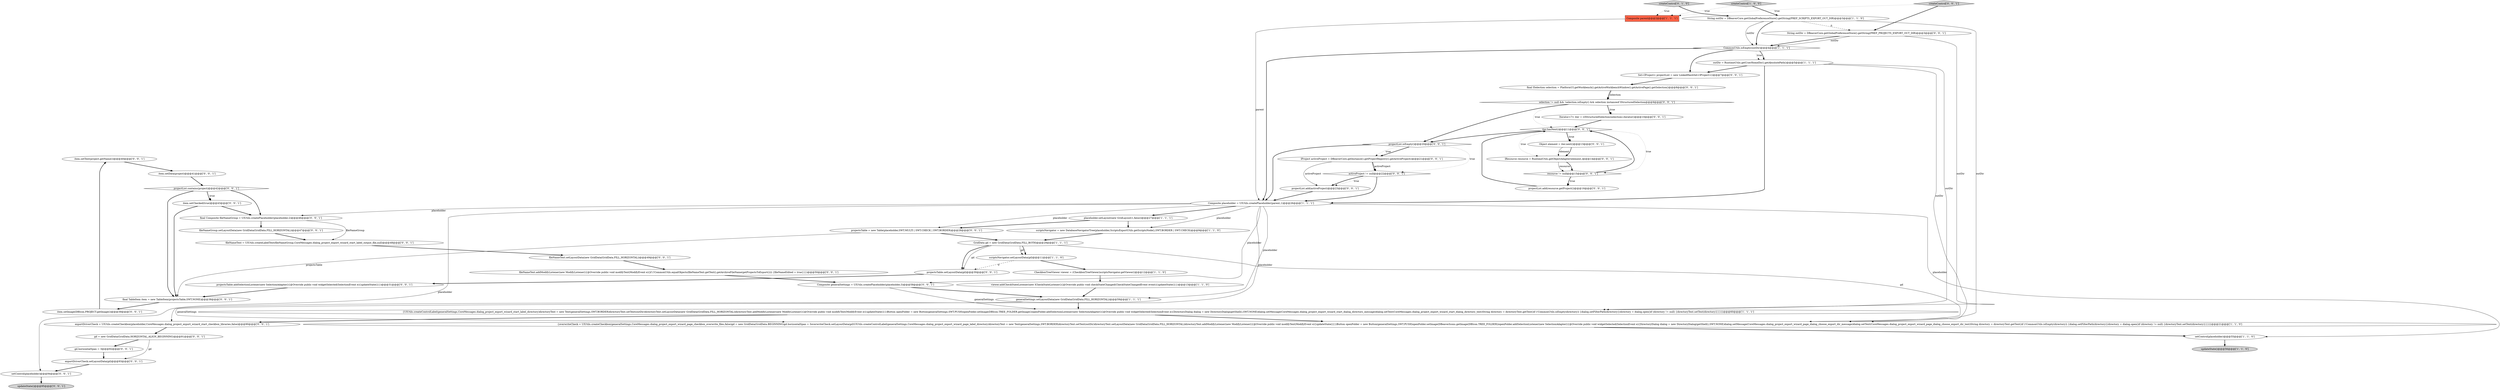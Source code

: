 digraph {
27 [style = filled, label = "item.setText(project.getName())@@@40@@@['0', '0', '1']", fillcolor = white, shape = ellipse image = "AAA0AAABBB3BBB"];
10 [style = filled, label = "{overwriteCheck = UIUtils.createCheckbox(generalSettings,CoreMessages.dialog_project_export_wizard_page_checkbox_overwrite_files,false)gd = new GridData(GridData.BEGINNING)gd.horizontalSpan = 3overwriteCheck.setLayoutData(gd)UIUtils.createControlLabel(generalSettings,CoreMessages.dialog_project_export_wizard_page_label_directory)directoryText = new Text(generalSettings,SWT.BORDER)directoryText.setText(outDir)directoryText.setLayoutData(new GridData(GridData.FILL_HORIZONTAL))directoryText.addModifyListener(new ModifyListener(){@Override public void modifyText(ModifyEvent e){updateState()}})Button openFolder = new Button(generalSettings,SWT.PUSH)openFolder.setImage(DBeaverIcons.getImage(DBIcon.TREE_FOLDER))openFolder.addSelectionListener(new SelectionAdapter(){@Override public void widgetSelected(SelectionEvent e){DirectoryDialog dialog = new DirectoryDialog(getShell(),SWT.NONE)dialog.setMessage(CoreMessages.dialog_project_export_wizard_page_dialog_choose_export_dir_message)dialog.setText(CoreMessages.dialog_project_export_wizard_page_dialog_choose_export_dir_text)String directory = directoryText.getText()if (!CommonUtils.isEmpty(directory)) {dialog.setFilterPath(directory)}directory = dialog.open()if (directory != null) {directoryText.setText(directory)}}})}@@@21@@@['1', '1', '0']", fillcolor = white, shape = ellipse image = "AAA0AAABBB1BBB"];
14 [style = filled, label = "viewer.addCheckStateListener(new ICheckStateListener(){@Override public void checkStateChanged(CheckStateChangedEvent event){updateState()}})@@@13@@@['1', '1', '0']", fillcolor = white, shape = ellipse image = "AAA0AAABBB1BBB"];
34 [style = filled, label = "createControl['0', '0', '1']", fillcolor = lightgray, shape = diamond image = "AAA0AAABBB3BBB"];
47 [style = filled, label = "item.setChecked(true)@@@43@@@['0', '0', '1']", fillcolor = white, shape = ellipse image = "AAA0AAABBB3BBB"];
35 [style = filled, label = "fileNameGroup.setLayoutData(new GridData(GridData.FILL_HORIZONTAL))@@@47@@@['0', '0', '1']", fillcolor = white, shape = ellipse image = "AAA0AAABBB3BBB"];
11 [style = filled, label = "String outDir = DBeaverCore.getGlobalPreferenceStore().getString(PREF_SCRIPTS_EXPORT_OUT_DIR)@@@3@@@['1', '1', '0']", fillcolor = white, shape = ellipse image = "AAA0AAABBB1BBB"];
20 [style = filled, label = "IProject activeProject = DBeaverCore.getInstance().getProjectRegistry().getActiveProject()@@@21@@@['0', '0', '1']", fillcolor = white, shape = ellipse image = "AAA0AAABBB3BBB"];
17 [style = filled, label = "createControl['0', '1', '0']", fillcolor = lightgray, shape = diamond image = "AAA0AAABBB2BBB"];
5 [style = filled, label = "scriptsNavigator = new DatabaseNavigatorTree(placeholder,ScriptsExportUtils.getScriptsNode(),SWT.BORDER | SWT.CHECK)@@@9@@@['1', '1', '0']", fillcolor = white, shape = ellipse image = "AAA0AAABBB1BBB"];
19 [style = filled, label = "projectList.add(resource.getProject())@@@16@@@['0', '0', '1']", fillcolor = white, shape = ellipse image = "AAA0AAABBB3BBB"];
49 [style = filled, label = "item.setImage(DBIcon.PROJECT.getImage())@@@39@@@['0', '0', '1']", fillcolor = white, shape = ellipse image = "AAA0AAABBB3BBB"];
6 [style = filled, label = "scriptsNavigator.setLayoutData(gd)@@@11@@@['1', '1', '0']", fillcolor = white, shape = ellipse image = "AAA0AAABBB1BBB"];
40 [style = filled, label = "updateState()@@@95@@@['0', '0', '1']", fillcolor = lightgray, shape = ellipse image = "AAA0AAABBB3BBB"];
44 [style = filled, label = "fileNameText.setLayoutData(new GridData(GridData.FILL_HORIZONTAL))@@@49@@@['0', '0', '1']", fillcolor = white, shape = ellipse image = "AAA0AAABBB3BBB"];
7 [style = filled, label = "CommonUtils.isEmpty(outDir)@@@4@@@['1', '1', '1']", fillcolor = white, shape = diamond image = "AAA0AAABBB1BBB"];
46 [style = filled, label = "projectList.contains(project)@@@42@@@['0', '0', '1']", fillcolor = white, shape = diamond image = "AAA0AAABBB3BBB"];
26 [style = filled, label = "projectsTable.addSelectionListener(new SelectionAdapter(){@Override public void widgetSelected(SelectionEvent e){updateState()}})@@@31@@@['0', '0', '1']", fillcolor = white, shape = ellipse image = "AAA0AAABBB3BBB"];
48 [style = filled, label = "fileNameText.addModifyListener(new ModifyListener(){@Override public void modifyText(ModifyEvent e){if (!CommonUtils.equalObjects(fileNameText.getText(),getArchiveFileName(getProjectsToExport()))) {fileNameEdited = true}}})@@@50@@@['0', '0', '1']", fillcolor = white, shape = ellipse image = "AAA0AAABBB3BBB"];
23 [style = filled, label = "IResource resource = RuntimeUtils.getObjectAdapter(element,)@@@14@@@['0', '0', '1']", fillcolor = white, shape = ellipse image = "AAA0AAABBB3BBB"];
18 [style = filled, label = "exportDriverCheck.setLayoutData(gd)@@@93@@@['0', '0', '1']", fillcolor = white, shape = ellipse image = "AAA0AAABBB3BBB"];
2 [style = filled, label = "createControl['1', '0', '0']", fillcolor = lightgray, shape = diamond image = "AAA0AAABBB1BBB"];
24 [style = filled, label = "selection != null && !selection.isEmpty() && selection instanceof IStructuredSelection@@@9@@@['0', '0', '1']", fillcolor = white, shape = diamond image = "AAA0AAABBB3BBB"];
37 [style = filled, label = "fileNameText = UIUtils.createLabelText(fileNameGroup,CoreMessages.dialog_project_export_wizard_start_label_output_file,null)@@@48@@@['0', '0', '1']", fillcolor = white, shape = ellipse image = "AAA0AAABBB3BBB"];
42 [style = filled, label = "final ISelection selection = PlatformUI.getWorkbench().getActiveWorkbenchWindow().getActivePage().getSelection()@@@8@@@['0', '0', '1']", fillcolor = white, shape = ellipse image = "AAA0AAABBB3BBB"];
4 [style = filled, label = "{UIUtils.createControlLabel(generalSettings,CoreMessages.dialog_project_export_wizard_start_label_directory)directoryText = new Text(generalSettings,SWT.BORDER)directoryText.setText(outDir)directoryText.setLayoutData(new GridData(GridData.FILL_HORIZONTAL))directoryText.addModifyListener(new ModifyListener(){@Override public void modifyText(ModifyEvent e){updateState()}})Button openFolder = new Button(generalSettings,SWT.PUSH)openFolder.setImage(DBIcon.TREE_FOLDER.getImage())openFolder.addSelectionListener(new SelectionAdapter(){@Override public void widgetSelected(SelectionEvent e){DirectoryDialog dialog = new DirectoryDialog(getShell(),SWT.NONE)dialog.setMessage(CoreMessages.dialog_project_export_wizard_start_dialog_directory_message)dialog.setText(CoreMessages.dialog_project_export_wizard_start_dialog_directory_text)String directory = directoryText.getText()if (!CommonUtils.isEmpty(directory)) {dialog.setFilterPath(directory)}directory = dialog.open()if (directory != null) {directoryText.setText(directory)}}})}@@@60@@@['1', '1', '1']", fillcolor = white, shape = ellipse image = "AAA0AAABBB1BBB"];
38 [style = filled, label = "gd = new GridData(GridData.HORIZONTAL_ALIGN_BEGINNING)@@@91@@@['0', '0', '1']", fillcolor = white, shape = ellipse image = "AAA0AAABBB3BBB"];
29 [style = filled, label = "Object element = iter.next()@@@13@@@['0', '0', '1']", fillcolor = white, shape = ellipse image = "AAA0AAABBB3BBB"];
1 [style = filled, label = "generalSettings.setLayoutData(new GridData(GridData.FILL_HORIZONTAL))@@@59@@@['1', '1', '1']", fillcolor = white, shape = ellipse image = "AAA0AAABBB1BBB"];
43 [style = filled, label = "resource != null@@@15@@@['0', '0', '1']", fillcolor = white, shape = diamond image = "AAA0AAABBB3BBB"];
15 [style = filled, label = "outDir = RuntimeUtils.getUserHomeDir().getAbsolutePath()@@@5@@@['1', '1', '1']", fillcolor = white, shape = ellipse image = "AAA0AAABBB1BBB"];
41 [style = filled, label = "String outDir = DBeaverCore.getGlobalPreferenceStore().getString(PREF_PROJECTS_EXPORT_OUT_DIR)@@@3@@@['0', '0', '1']", fillcolor = white, shape = ellipse image = "AAA0AAABBB3BBB"];
39 [style = filled, label = "final Composite fileNameGroup = UIUtils.createPlaceholder(placeholder,2)@@@46@@@['0', '0', '1']", fillcolor = white, shape = ellipse image = "AAA0AAABBB3BBB"];
25 [style = filled, label = "Composite generalSettings = UIUtils.createPlaceholder(placeholder,3)@@@58@@@['0', '0', '1']", fillcolor = white, shape = ellipse image = "AAA0AAABBB3BBB"];
36 [style = filled, label = "projectList.isEmpty()@@@20@@@['0', '0', '1']", fillcolor = white, shape = diamond image = "AAA0AAABBB3BBB"];
30 [style = filled, label = "Iterator<?> iter = ((IStructuredSelection)selection).iterator()@@@10@@@['0', '0', '1']", fillcolor = white, shape = ellipse image = "AAA0AAABBB3BBB"];
33 [style = filled, label = "projectsTable = new Table(placeholder,SWT.MULTI | SWT.CHECK | SWT.BORDER)@@@28@@@['0', '0', '1']", fillcolor = white, shape = ellipse image = "AAA0AAABBB3BBB"];
45 [style = filled, label = "projectsTable.setLayoutData(gd)@@@30@@@['0', '0', '1']", fillcolor = white, shape = ellipse image = "AAA0AAABBB3BBB"];
28 [style = filled, label = "Set<IProject> projectList = new LinkedHashSet<IProject>()@@@7@@@['0', '0', '1']", fillcolor = white, shape = ellipse image = "AAA0AAABBB3BBB"];
12 [style = filled, label = "CheckboxTreeViewer viewer = (CheckboxTreeViewer)scriptsNavigator.getViewer()@@@12@@@['1', '1', '0']", fillcolor = white, shape = ellipse image = "AAA0AAABBB1BBB"];
13 [style = filled, label = "Composite placeholder = UIUtils.createPlaceholder(parent,1)@@@26@@@['1', '1', '1']", fillcolor = white, shape = ellipse image = "AAA0AAABBB1BBB"];
8 [style = filled, label = "GridData gd = new GridData(GridData.FILL_BOTH)@@@29@@@['1', '1', '1']", fillcolor = white, shape = ellipse image = "AAA0AAABBB1BBB"];
52 [style = filled, label = "projectList.add(activeProject)@@@23@@@['0', '0', '1']", fillcolor = white, shape = ellipse image = "AAA0AAABBB3BBB"];
21 [style = filled, label = "final TableItem item = new TableItem(projectsTable,SWT.NONE)@@@38@@@['0', '0', '1']", fillcolor = white, shape = ellipse image = "AAA0AAABBB3BBB"];
50 [style = filled, label = "activeProject != null@@@22@@@['0', '0', '1']", fillcolor = white, shape = diamond image = "AAA0AAABBB3BBB"];
16 [style = filled, label = "updateState()@@@56@@@['1', '1', '0']", fillcolor = lightgray, shape = ellipse image = "AAA0AAABBB1BBB"];
32 [style = filled, label = "setControl(placeholder)@@@94@@@['0', '0', '1']", fillcolor = white, shape = ellipse image = "AAA0AAABBB3BBB"];
53 [style = filled, label = "item.setData(project)@@@41@@@['0', '0', '1']", fillcolor = white, shape = ellipse image = "AAA0AAABBB3BBB"];
0 [style = filled, label = "placeholder.setLayout(new GridLayout(1,false))@@@27@@@['1', '1', '1']", fillcolor = white, shape = ellipse image = "AAA0AAABBB1BBB"];
31 [style = filled, label = "iter.hasNext()@@@11@@@['0', '0', '1']", fillcolor = white, shape = diamond image = "AAA0AAABBB3BBB"];
9 [style = filled, label = "Composite parent@@@2@@@['1', '1', '1']", fillcolor = tomato, shape = box image = "AAA0AAABBB1BBB"];
22 [style = filled, label = "gd.horizontalSpan = 3@@@92@@@['0', '0', '1']", fillcolor = white, shape = ellipse image = "AAA0AAABBB3BBB"];
3 [style = filled, label = "setControl(placeholder)@@@55@@@['1', '1', '0']", fillcolor = white, shape = ellipse image = "AAA0AAABBB1BBB"];
51 [style = filled, label = "exportDriverCheck = UIUtils.createCheckbox(placeholder,CoreMessages.dialog_project_export_wizard_start_checkbox_libraries,false)@@@90@@@['0', '0', '1']", fillcolor = white, shape = ellipse image = "AAA0AAABBB3BBB"];
7->28 [style = bold, label=""];
34->9 [style = dotted, label="true"];
41->4 [style = solid, label="outDir"];
46->47 [style = bold, label=""];
36->20 [style = bold, label=""];
13->39 [style = solid, label="placeholder"];
44->48 [style = bold, label=""];
13->1 [style = solid, label="placeholder"];
47->21 [style = bold, label=""];
27->53 [style = bold, label=""];
10->3 [style = bold, label=""];
25->1 [style = bold, label=""];
41->7 [style = solid, label="outDir"];
23->43 [style = solid, label="resource"];
46->47 [style = dotted, label="true"];
7->13 [style = bold, label=""];
8->45 [style = solid, label="gd"];
7->15 [style = dotted, label="true"];
35->37 [style = bold, label=""];
13->51 [style = solid, label="placeholder"];
15->13 [style = bold, label=""];
6->12 [style = bold, label=""];
43->19 [style = dotted, label="true"];
45->26 [style = bold, label=""];
31->36 [style = bold, label=""];
31->29 [style = bold, label=""];
31->23 [style = dotted, label="true"];
48->25 [style = bold, label=""];
20->52 [style = solid, label="activeProject"];
26->21 [style = bold, label=""];
13->0 [style = bold, label=""];
8->10 [style = solid, label="gd"];
12->14 [style = bold, label=""];
36->20 [style = dotted, label="true"];
39->35 [style = bold, label=""];
29->23 [style = solid, label="element"];
47->39 [style = bold, label=""];
46->21 [style = bold, label=""];
23->43 [style = bold, label=""];
30->31 [style = bold, label=""];
18->32 [style = bold, label=""];
46->39 [style = bold, label=""];
43->19 [style = bold, label=""];
39->37 [style = solid, label="fileNameGroup"];
1->4 [style = bold, label=""];
17->11 [style = bold, label=""];
6->45 [style = dashed, label="0"];
24->30 [style = dotted, label="true"];
51->38 [style = bold, label=""];
50->52 [style = dotted, label="true"];
33->8 [style = bold, label=""];
53->46 [style = bold, label=""];
5->8 [style = bold, label=""];
42->24 [style = bold, label=""];
32->40 [style = bold, label=""];
50->13 [style = bold, label=""];
8->6 [style = solid, label="gd"];
11->7 [style = solid, label="outDir"];
52->13 [style = bold, label=""];
8->6 [style = bold, label=""];
17->9 [style = dotted, label="true"];
13->33 [style = solid, label="placeholder"];
31->43 [style = dotted, label="true"];
28->42 [style = bold, label=""];
34->41 [style = bold, label=""];
13->25 [style = solid, label="placeholder"];
20->50 [style = solid, label="activeProject"];
22->18 [style = bold, label=""];
4->10 [style = bold, label=""];
7->15 [style = bold, label=""];
3->16 [style = bold, label=""];
21->49 [style = bold, label=""];
4->51 [style = bold, label=""];
33->21 [style = solid, label="projectsTable"];
49->27 [style = bold, label=""];
43->31 [style = bold, label=""];
20->50 [style = bold, label=""];
0->33 [style = bold, label=""];
42->24 [style = solid, label="selection"];
15->10 [style = solid, label="outDir"];
2->11 [style = bold, label=""];
24->36 [style = bold, label=""];
37->44 [style = bold, label=""];
13->5 [style = solid, label="placeholder"];
2->9 [style = dotted, label="true"];
15->4 [style = solid, label="outDir"];
24->31 [style = dotted, label="true"];
24->30 [style = bold, label=""];
38->22 [style = bold, label=""];
29->23 [style = bold, label=""];
11->7 [style = bold, label=""];
14->1 [style = bold, label=""];
15->28 [style = bold, label=""];
36->13 [style = bold, label=""];
11->10 [style = solid, label="outDir"];
9->13 [style = solid, label="parent"];
41->7 [style = bold, label=""];
31->29 [style = dotted, label="true"];
25->4 [style = solid, label="generalSettings"];
11->41 [style = dashed, label="0"];
50->52 [style = bold, label=""];
8->45 [style = bold, label=""];
19->31 [style = bold, label=""];
0->5 [style = bold, label=""];
13->32 [style = solid, label="placeholder"];
1->10 [style = solid, label="generalSettings"];
36->50 [style = dotted, label="true"];
13->3 [style = solid, label="placeholder"];
38->18 [style = solid, label="gd"];
}
